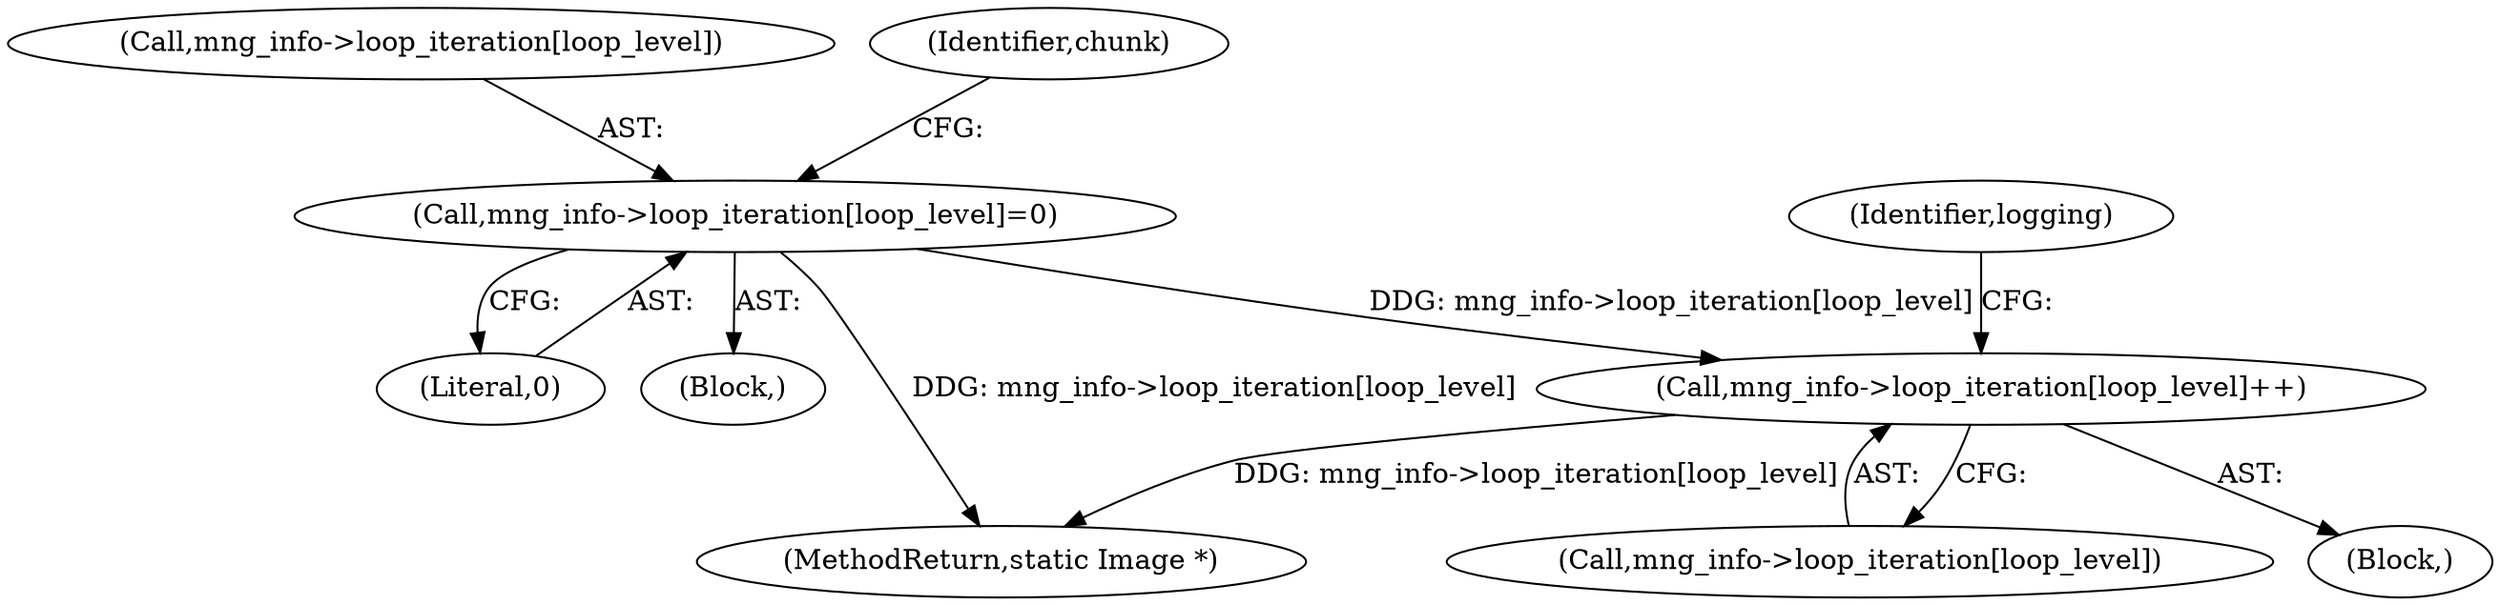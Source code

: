 digraph "0_ImageMagick_22e0310345499ffe906c604428f2a3a668942b05@array" {
"1003123" [label="(Call,mng_info->loop_iteration[loop_level]++)"];
"1003053" [label="(Call,mng_info->loop_iteration[loop_level]=0)"];
"1003053" [label="(Call,mng_info->loop_iteration[loop_level]=0)"];
"1003054" [label="(Call,mng_info->loop_iteration[loop_level])"];
"1003061" [label="(Identifier,chunk)"];
"1007383" [label="(MethodReturn,static Image *)"];
"1003059" [label="(Literal,0)"];
"1003116" [label="(Block,)"];
"1002993" [label="(Block,)"];
"1003124" [label="(Call,mng_info->loop_iteration[loop_level])"];
"1003123" [label="(Call,mng_info->loop_iteration[loop_level]++)"];
"1003131" [label="(Identifier,logging)"];
"1003123" -> "1003116"  [label="AST: "];
"1003123" -> "1003124"  [label="CFG: "];
"1003124" -> "1003123"  [label="AST: "];
"1003131" -> "1003123"  [label="CFG: "];
"1003123" -> "1007383"  [label="DDG: mng_info->loop_iteration[loop_level]"];
"1003053" -> "1003123"  [label="DDG: mng_info->loop_iteration[loop_level]"];
"1003053" -> "1002993"  [label="AST: "];
"1003053" -> "1003059"  [label="CFG: "];
"1003054" -> "1003053"  [label="AST: "];
"1003059" -> "1003053"  [label="AST: "];
"1003061" -> "1003053"  [label="CFG: "];
"1003053" -> "1007383"  [label="DDG: mng_info->loop_iteration[loop_level]"];
}
